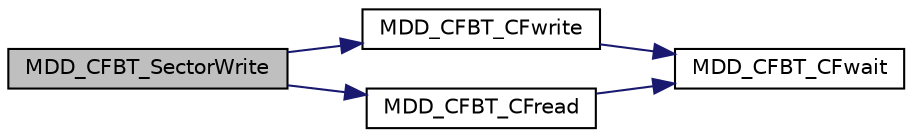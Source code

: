 digraph "MDD_CFBT_SectorWrite"
{
  edge [fontname="Helvetica",fontsize="10",labelfontname="Helvetica",labelfontsize="10"];
  node [fontname="Helvetica",fontsize="10",shape=record];
  rankdir="LR";
  Node1 [label="MDD_CFBT_SectorWrite",height=0.2,width=0.4,color="black", fillcolor="grey75", style="filled", fontcolor="black"];
  Node1 -> Node2 [color="midnightblue",fontsize="10",style="solid",fontname="Helvetica"];
  Node2 [label="MDD_CFBT_CFwrite",height=0.2,width=0.4,color="black", fillcolor="white", style="filled",URL="$_c_f-_bit_01transaction_8c.html#afc2cd706413b4c18704118b998c8c6e8"];
  Node2 -> Node3 [color="midnightblue",fontsize="10",style="solid",fontname="Helvetica"];
  Node3 [label="MDD_CFBT_CFwait",height=0.2,width=0.4,color="black", fillcolor="white", style="filled",URL="$_c_f-_bit_01transaction_8c.html#a760749cb805dc17eef5fe99a0c9fb846"];
  Node1 -> Node4 [color="midnightblue",fontsize="10",style="solid",fontname="Helvetica"];
  Node4 [label="MDD_CFBT_CFread",height=0.2,width=0.4,color="black", fillcolor="white", style="filled",URL="$_c_f-_bit_01transaction_8c.html#aea3f7bb910466bb42e9fcf2aceda94f8"];
  Node4 -> Node3 [color="midnightblue",fontsize="10",style="solid",fontname="Helvetica"];
}
